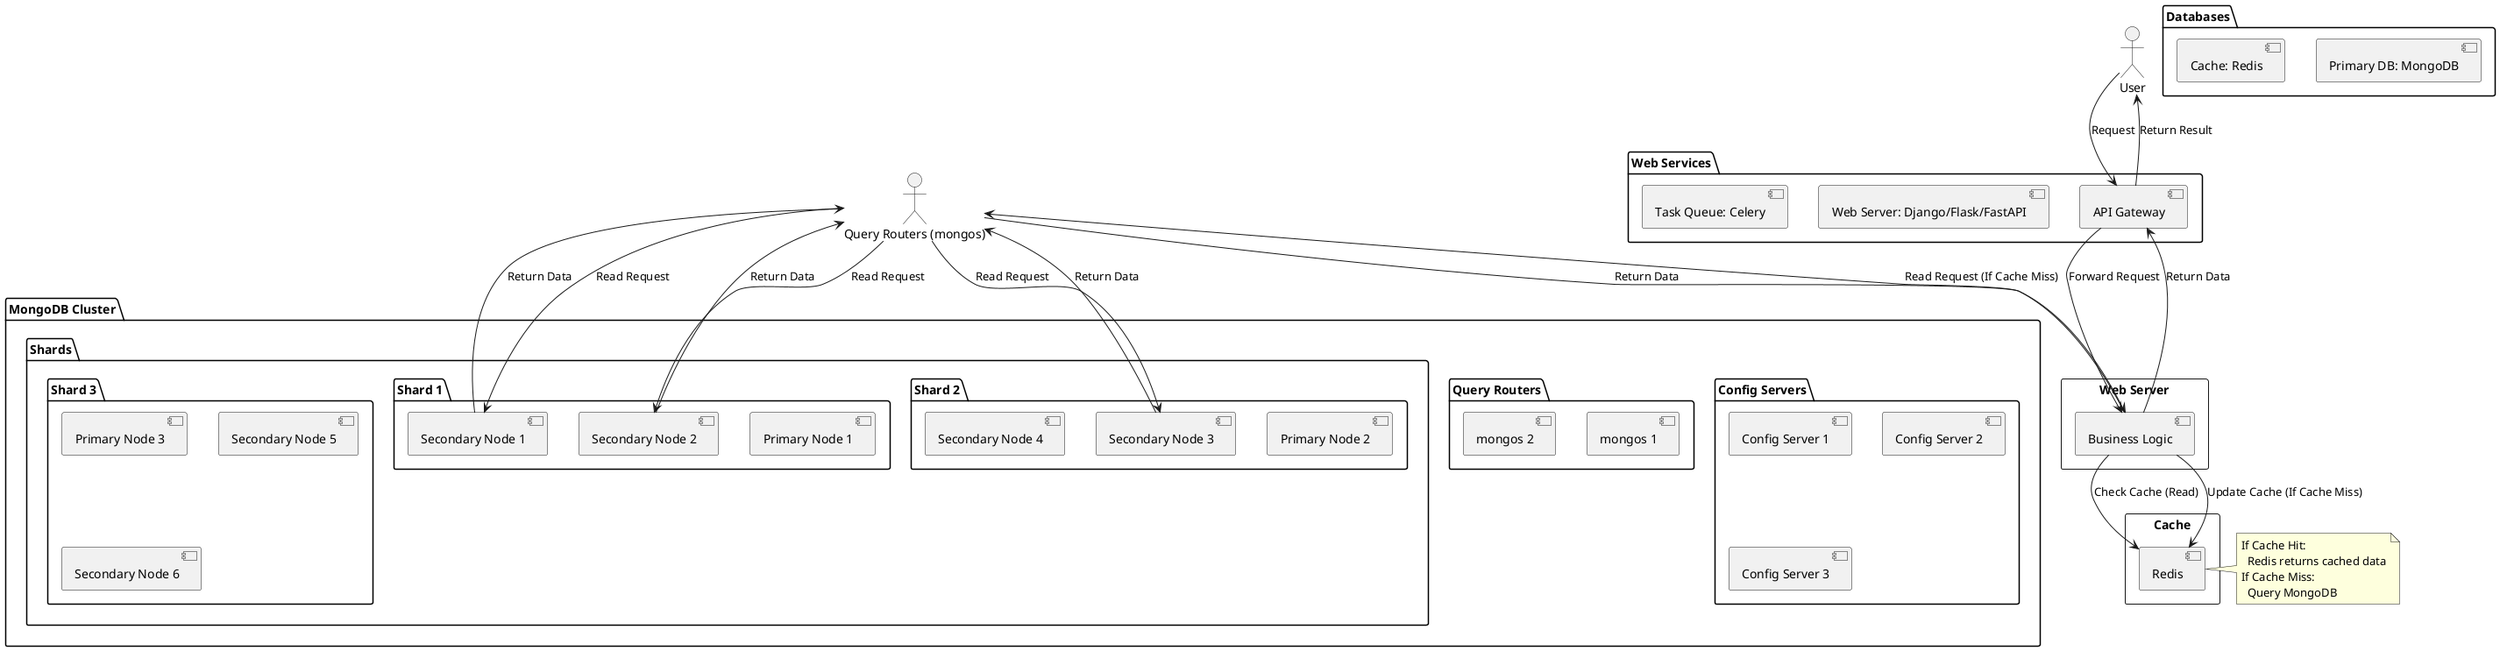 @startuml
package "Web Services" {
  [API Gateway]
  [Web Server: Django/Flask/FastAPI]
  [Task Queue: Celery]
}
package "Databases" {
  [Primary DB: MongoDB]
  [Cache: Redis]
}
package "MongoDB Cluster" {
  package "Config Servers" {
    [Config Server 1]
    [Config Server 2]
    [Config Server 3]
  }
  
  package "Query Routers" {
    [mongos 1]
    [mongos 2]
  }
  
  package "Shards" {
    package "Shard 1" {
      [Primary Node 1]
      [Secondary Node 1]
      [Secondary Node 2]
    }
    package "Shard 2" {
      [Primary Node 2]
      [Secondary Node 3]
      [Secondary Node 4]
    }
    package "Shard 3" {
      [Primary Node 3]
      [Secondary Node 5]
      [Secondary Node 6]
    }
  }
}
actor User
rectangle "Web Server" {
  [API Gateway]
  [Business Logic]
}
rectangle "Cache" {
  [Redis]
}
User --> "API Gateway": Request
"API Gateway" --> "Business Logic": Forward Request
"Business Logic" --> "Redis": Check Cache (Read)
note right
  If Cache Hit:
    Redis returns cached data
  If Cache Miss:
    Query MongoDB
end note
"Business Logic" --> "Query Routers (mongos)": Read Request (If Cache Miss)
"Query Routers (mongos)" --> "Secondary Node 1": Read Request
"Query Routers (mongos)" --> "Secondary Node 2": Read Request
"Query Routers (mongos)" --> "Secondary Node 3": Read Request
"Secondary Node 1" --> "Query Routers (mongos)": Return Data
"Secondary Node 2" --> "Query Routers (mongos)": Return Data
"Secondary Node 3" --> "Query Routers (mongos)": Return Data
"Query Routers (mongos)" --> "Business Logic": Return Data
"Business Logic" --> "Redis": Update Cache (If Cache Miss)
"Business Logic" --> "API Gateway": Return Data
"API Gateway" --> User: Return Result
@enduml
